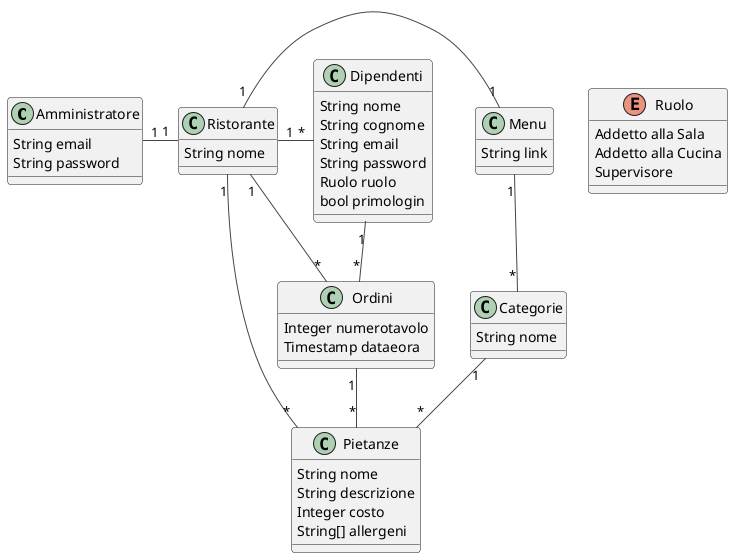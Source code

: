 @startuml
'https://plantuml.com/class-diagram
!theme vibrant
Amministratore "1" - "1" Ristorante
Ristorante "1" - "1" Menu
Menu "1" - "*" Categorie
Categorie "1" - "*" Pietanze
Ristorante "1" - "*" Dipendenti
Ristorante "1" - "*" Ordini
Ordini "1" -- "*" Pietanze
Pietanze "*" -- "1" Ristorante
Dipendenti "1" -- "*" Ordini


class Amministratore {
String email
String password
}

class Dipendenti {
String nome
String cognome
String email
String password
Ruolo ruolo
bool primologin
}

class Ristorante {
String nome
}

class Menu {
String link
}

class Categorie{
String nome
}

class Pietanze{
String nome
String descrizione
Integer costo
String[] allergeni
}

class Ordini{
Integer numerotavolo
Timestamp dataeora
}


enum Ruolo {
  Addetto alla Sala
  Addetto alla Cucina
  Supervisore
}

@enduml